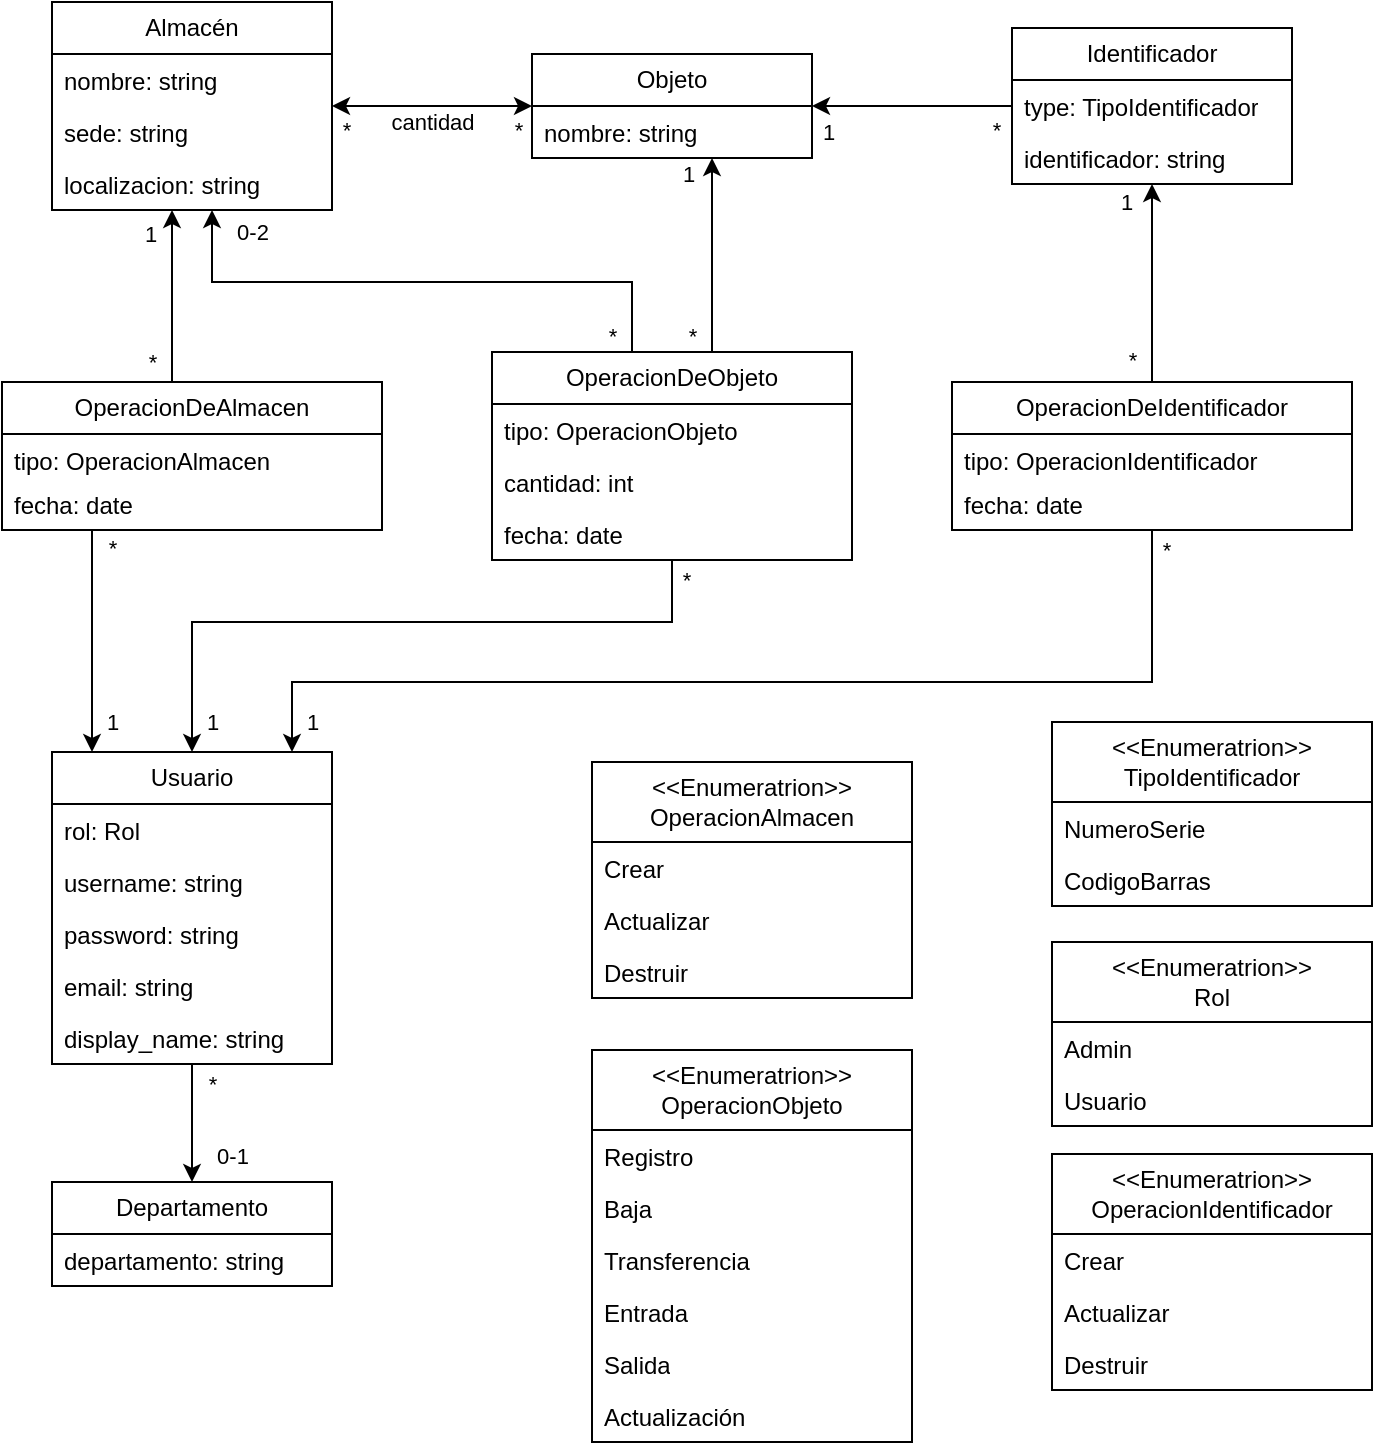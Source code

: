 <mxfile version="24.9.0">
  <diagram name="Página-1" id="jJZ8E01CiKuCelBkgdSJ">
    <mxGraphModel dx="1050" dy="522" grid="1" gridSize="10" guides="1" tooltips="1" connect="1" arrows="1" fold="1" page="1" pageScale="1" pageWidth="827" pageHeight="1169" math="0" shadow="0">
      <root>
        <mxCell id="0" />
        <mxCell id="1" parent="0" />
        <mxCell id="QyNotcD1EDLYbzZCe2Gu-83" style="edgeStyle=orthogonalEdgeStyle;rounded=0;orthogonalLoop=1;jettySize=auto;html=1;" parent="1" source="QyNotcD1EDLYbzZCe2Gu-5" target="QyNotcD1EDLYbzZCe2Gu-17" edge="1">
          <mxGeometry relative="1" as="geometry">
            <Array as="points">
              <mxPoint x="630" y="350" />
              <mxPoint x="630" y="350" />
            </Array>
          </mxGeometry>
        </mxCell>
        <mxCell id="QyNotcD1EDLYbzZCe2Gu-95" value="1" style="edgeLabel;html=1;align=center;verticalAlign=middle;resizable=0;points=[];" parent="QyNotcD1EDLYbzZCe2Gu-83" connectable="0" vertex="1">
          <mxGeometry x="0.834" relative="1" as="geometry">
            <mxPoint x="-13" y="1" as="offset" />
          </mxGeometry>
        </mxCell>
        <mxCell id="QyNotcD1EDLYbzZCe2Gu-96" value="*" style="edgeLabel;html=1;align=center;verticalAlign=middle;resizable=0;points=[];" parent="QyNotcD1EDLYbzZCe2Gu-83" connectable="0" vertex="1">
          <mxGeometry x="-0.782" y="3" relative="1" as="geometry">
            <mxPoint x="-7" as="offset" />
          </mxGeometry>
        </mxCell>
        <mxCell id="QyNotcD1EDLYbzZCe2Gu-84" style="edgeStyle=orthogonalEdgeStyle;rounded=0;orthogonalLoop=1;jettySize=auto;html=1;" parent="1" source="QyNotcD1EDLYbzZCe2Gu-5" target="QyNotcD1EDLYbzZCe2Gu-13" edge="1">
          <mxGeometry relative="1" as="geometry">
            <Array as="points">
              <mxPoint x="630" y="550" />
              <mxPoint x="200" y="550" />
            </Array>
          </mxGeometry>
        </mxCell>
        <mxCell id="QyNotcD1EDLYbzZCe2Gu-99" value="1" style="edgeLabel;html=1;align=center;verticalAlign=middle;resizable=0;points=[];" parent="QyNotcD1EDLYbzZCe2Gu-84" connectable="0" vertex="1">
          <mxGeometry x="0.944" relative="1" as="geometry">
            <mxPoint x="10" as="offset" />
          </mxGeometry>
        </mxCell>
        <mxCell id="QyNotcD1EDLYbzZCe2Gu-100" value="*" style="edgeLabel;html=1;align=center;verticalAlign=middle;resizable=0;points=[];" parent="QyNotcD1EDLYbzZCe2Gu-84" connectable="0" vertex="1">
          <mxGeometry x="-0.96" y="2" relative="1" as="geometry">
            <mxPoint x="5" y="-1" as="offset" />
          </mxGeometry>
        </mxCell>
        <mxCell id="QyNotcD1EDLYbzZCe2Gu-5" value="OperacionDeIdentificador" style="swimlane;fontStyle=0;childLayout=stackLayout;horizontal=1;startSize=26;fillColor=none;horizontalStack=0;resizeParent=1;resizeParentMax=0;resizeLast=0;collapsible=1;marginBottom=0;whiteSpace=wrap;html=1;" parent="1" vertex="1">
          <mxGeometry x="530" y="400" width="200" height="74" as="geometry" />
        </mxCell>
        <mxCell id="QyNotcD1EDLYbzZCe2Gu-6" value="tipo: OperacionIdentificador" style="text;strokeColor=none;fillColor=none;align=left;verticalAlign=top;spacingLeft=4;spacingRight=4;overflow=hidden;rotatable=0;points=[[0,0.5],[1,0.5]];portConstraint=eastwest;whiteSpace=wrap;html=1;" parent="QyNotcD1EDLYbzZCe2Gu-5" vertex="1">
          <mxGeometry y="26" width="200" height="22" as="geometry" />
        </mxCell>
        <mxCell id="QyNotcD1EDLYbzZCe2Gu-7" value="fecha: date" style="text;strokeColor=none;fillColor=none;align=left;verticalAlign=top;spacingLeft=4;spacingRight=4;overflow=hidden;rotatable=0;points=[[0,0.5],[1,0.5]];portConstraint=eastwest;whiteSpace=wrap;html=1;" parent="QyNotcD1EDLYbzZCe2Gu-5" vertex="1">
          <mxGeometry y="48" width="200" height="26" as="geometry" />
        </mxCell>
        <mxCell id="QyNotcD1EDLYbzZCe2Gu-50" style="edgeStyle=orthogonalEdgeStyle;rounded=0;orthogonalLoop=1;jettySize=auto;html=1;entryX=0.5;entryY=0;entryDx=0;entryDy=0;" parent="1" source="QyNotcD1EDLYbzZCe2Gu-13" target="QyNotcD1EDLYbzZCe2Gu-37" edge="1">
          <mxGeometry relative="1" as="geometry" />
        </mxCell>
        <mxCell id="QyNotcD1EDLYbzZCe2Gu-51" value="0-1" style="edgeLabel;html=1;align=center;verticalAlign=middle;resizable=0;points=[];" parent="QyNotcD1EDLYbzZCe2Gu-50" connectable="0" vertex="1">
          <mxGeometry x="0.571" y="2" relative="1" as="geometry">
            <mxPoint x="18" y="-1" as="offset" />
          </mxGeometry>
        </mxCell>
        <mxCell id="QyNotcD1EDLYbzZCe2Gu-85" value="*" style="edgeLabel;html=1;align=center;verticalAlign=middle;resizable=0;points=[];" parent="QyNotcD1EDLYbzZCe2Gu-50" connectable="0" vertex="1">
          <mxGeometry x="-0.672" y="-1" relative="1" as="geometry">
            <mxPoint x="11" as="offset" />
          </mxGeometry>
        </mxCell>
        <mxCell id="QyNotcD1EDLYbzZCe2Gu-13" value="Usuario" style="swimlane;fontStyle=0;childLayout=stackLayout;horizontal=1;startSize=26;fillColor=none;horizontalStack=0;resizeParent=1;resizeParentMax=0;resizeLast=0;collapsible=1;marginBottom=0;whiteSpace=wrap;html=1;" parent="1" vertex="1">
          <mxGeometry x="80" y="585" width="140" height="156" as="geometry" />
        </mxCell>
        <mxCell id="QyNotcD1EDLYbzZCe2Gu-15" value="rol: Rol" style="text;strokeColor=none;fillColor=none;align=left;verticalAlign=top;spacingLeft=4;spacingRight=4;overflow=hidden;rotatable=0;points=[[0,0.5],[1,0.5]];portConstraint=eastwest;whiteSpace=wrap;html=1;" parent="QyNotcD1EDLYbzZCe2Gu-13" vertex="1">
          <mxGeometry y="26" width="140" height="26" as="geometry" />
        </mxCell>
        <mxCell id="QyNotcD1EDLYbzZCe2Gu-47" value="username: string" style="text;strokeColor=none;fillColor=none;align=left;verticalAlign=top;spacingLeft=4;spacingRight=4;overflow=hidden;rotatable=0;points=[[0,0.5],[1,0.5]];portConstraint=eastwest;whiteSpace=wrap;html=1;" parent="QyNotcD1EDLYbzZCe2Gu-13" vertex="1">
          <mxGeometry y="52" width="140" height="26" as="geometry" />
        </mxCell>
        <mxCell id="QyNotcD1EDLYbzZCe2Gu-16" value="password: string" style="text;strokeColor=none;fillColor=none;align=left;verticalAlign=top;spacingLeft=4;spacingRight=4;overflow=hidden;rotatable=0;points=[[0,0.5],[1,0.5]];portConstraint=eastwest;whiteSpace=wrap;html=1;" parent="QyNotcD1EDLYbzZCe2Gu-13" vertex="1">
          <mxGeometry y="78" width="140" height="26" as="geometry" />
        </mxCell>
        <mxCell id="QyNotcD1EDLYbzZCe2Gu-45" value="email: string" style="text;strokeColor=none;fillColor=none;align=left;verticalAlign=top;spacingLeft=4;spacingRight=4;overflow=hidden;rotatable=0;points=[[0,0.5],[1,0.5]];portConstraint=eastwest;whiteSpace=wrap;html=1;" parent="QyNotcD1EDLYbzZCe2Gu-13" vertex="1">
          <mxGeometry y="104" width="140" height="26" as="geometry" />
        </mxCell>
        <mxCell id="QyNotcD1EDLYbzZCe2Gu-48" value="display_name: string" style="text;strokeColor=none;fillColor=none;align=left;verticalAlign=top;spacingLeft=4;spacingRight=4;overflow=hidden;rotatable=0;points=[[0,0.5],[1,0.5]];portConstraint=eastwest;whiteSpace=wrap;html=1;" parent="QyNotcD1EDLYbzZCe2Gu-13" vertex="1">
          <mxGeometry y="130" width="140" height="26" as="geometry" />
        </mxCell>
        <mxCell id="QyNotcD1EDLYbzZCe2Gu-76" style="edgeStyle=orthogonalEdgeStyle;rounded=0;orthogonalLoop=1;jettySize=auto;html=1;" parent="1" source="QyNotcD1EDLYbzZCe2Gu-17" target="QyNotcD1EDLYbzZCe2Gu-21" edge="1">
          <mxGeometry relative="1" as="geometry" />
        </mxCell>
        <mxCell id="QyNotcD1EDLYbzZCe2Gu-104" value="1" style="edgeLabel;html=1;align=center;verticalAlign=middle;resizable=0;points=[];" parent="QyNotcD1EDLYbzZCe2Gu-76" connectable="0" vertex="1">
          <mxGeometry x="0.873" relative="1" as="geometry">
            <mxPoint x="1" y="13" as="offset" />
          </mxGeometry>
        </mxCell>
        <mxCell id="QyNotcD1EDLYbzZCe2Gu-105" value="*" style="edgeLabel;html=1;align=center;verticalAlign=middle;resizable=0;points=[];" parent="QyNotcD1EDLYbzZCe2Gu-76" connectable="0" vertex="1">
          <mxGeometry x="-0.777" y="-1" relative="1" as="geometry">
            <mxPoint x="3" y="13" as="offset" />
          </mxGeometry>
        </mxCell>
        <mxCell id="QyNotcD1EDLYbzZCe2Gu-17" value="Identificador" style="swimlane;fontStyle=0;childLayout=stackLayout;horizontal=1;startSize=26;fillColor=none;horizontalStack=0;resizeParent=1;resizeParentMax=0;resizeLast=0;collapsible=1;marginBottom=0;whiteSpace=wrap;html=1;" parent="1" vertex="1">
          <mxGeometry x="560" y="223" width="140" height="78" as="geometry" />
        </mxCell>
        <mxCell id="QyNotcD1EDLYbzZCe2Gu-18" value="type: TipoIdentificador" style="text;strokeColor=none;fillColor=none;align=left;verticalAlign=top;spacingLeft=4;spacingRight=4;overflow=hidden;rotatable=0;points=[[0,0.5],[1,0.5]];portConstraint=eastwest;whiteSpace=wrap;html=1;" parent="QyNotcD1EDLYbzZCe2Gu-17" vertex="1">
          <mxGeometry y="26" width="140" height="26" as="geometry" />
        </mxCell>
        <mxCell id="QyNotcD1EDLYbzZCe2Gu-19" value="identificador: string" style="text;strokeColor=none;fillColor=none;align=left;verticalAlign=top;spacingLeft=4;spacingRight=4;overflow=hidden;rotatable=0;points=[[0,0.5],[1,0.5]];portConstraint=eastwest;whiteSpace=wrap;html=1;" parent="QyNotcD1EDLYbzZCe2Gu-17" vertex="1">
          <mxGeometry y="52" width="140" height="26" as="geometry" />
        </mxCell>
        <mxCell id="QyNotcD1EDLYbzZCe2Gu-60" style="edgeStyle=orthogonalEdgeStyle;rounded=0;orthogonalLoop=1;jettySize=auto;html=1;startArrow=classic;startFill=1;" parent="1" source="QyNotcD1EDLYbzZCe2Gu-21" target="QyNotcD1EDLYbzZCe2Gu-25" edge="1">
          <mxGeometry relative="1" as="geometry">
            <Array as="points">
              <mxPoint x="250" y="262" />
              <mxPoint x="250" y="262" />
            </Array>
          </mxGeometry>
        </mxCell>
        <mxCell id="QyNotcD1EDLYbzZCe2Gu-77" value="cantidad" style="edgeLabel;html=1;align=center;verticalAlign=middle;resizable=0;points=[];" parent="QyNotcD1EDLYbzZCe2Gu-60" connectable="0" vertex="1">
          <mxGeometry x="0.28" y="1" relative="1" as="geometry">
            <mxPoint x="14" y="7" as="offset" />
          </mxGeometry>
        </mxCell>
        <mxCell id="QyNotcD1EDLYbzZCe2Gu-102" value="*" style="edgeLabel;html=1;align=center;verticalAlign=middle;resizable=0;points=[];" parent="QyNotcD1EDLYbzZCe2Gu-60" connectable="0" vertex="1">
          <mxGeometry x="0.87" y="-1" relative="1" as="geometry">
            <mxPoint y="13" as="offset" />
          </mxGeometry>
        </mxCell>
        <mxCell id="QyNotcD1EDLYbzZCe2Gu-103" value="*" style="edgeLabel;html=1;align=center;verticalAlign=middle;resizable=0;points=[];" parent="QyNotcD1EDLYbzZCe2Gu-60" connectable="0" vertex="1">
          <mxGeometry x="-0.775" y="1" relative="1" as="geometry">
            <mxPoint x="4" y="11" as="offset" />
          </mxGeometry>
        </mxCell>
        <mxCell id="QyNotcD1EDLYbzZCe2Gu-21" value="Objeto" style="swimlane;fontStyle=0;childLayout=stackLayout;horizontal=1;startSize=26;fillColor=none;horizontalStack=0;resizeParent=1;resizeParentMax=0;resizeLast=0;collapsible=1;marginBottom=0;whiteSpace=wrap;html=1;" parent="1" vertex="1">
          <mxGeometry x="320" y="236" width="140" height="52" as="geometry" />
        </mxCell>
        <mxCell id="QyNotcD1EDLYbzZCe2Gu-22" value="nombre: string" style="text;strokeColor=none;fillColor=none;align=left;verticalAlign=top;spacingLeft=4;spacingRight=4;overflow=hidden;rotatable=0;points=[[0,0.5],[1,0.5]];portConstraint=eastwest;whiteSpace=wrap;html=1;" parent="QyNotcD1EDLYbzZCe2Gu-21" vertex="1">
          <mxGeometry y="26" width="140" height="26" as="geometry" />
        </mxCell>
        <mxCell id="QyNotcD1EDLYbzZCe2Gu-25" value="Almacén" style="swimlane;fontStyle=0;childLayout=stackLayout;horizontal=1;startSize=26;fillColor=none;horizontalStack=0;resizeParent=1;resizeParentMax=0;resizeLast=0;collapsible=1;marginBottom=0;whiteSpace=wrap;html=1;" parent="1" vertex="1">
          <mxGeometry x="80" y="210" width="140" height="104" as="geometry" />
        </mxCell>
        <mxCell id="QyNotcD1EDLYbzZCe2Gu-26" value="nombre: string" style="text;strokeColor=none;fillColor=none;align=left;verticalAlign=top;spacingLeft=4;spacingRight=4;overflow=hidden;rotatable=0;points=[[0,0.5],[1,0.5]];portConstraint=eastwest;whiteSpace=wrap;html=1;" parent="QyNotcD1EDLYbzZCe2Gu-25" vertex="1">
          <mxGeometry y="26" width="140" height="26" as="geometry" />
        </mxCell>
        <mxCell id="QyNotcD1EDLYbzZCe2Gu-27" value="sede: string" style="text;strokeColor=none;fillColor=none;align=left;verticalAlign=top;spacingLeft=4;spacingRight=4;overflow=hidden;rotatable=0;points=[[0,0.5],[1,0.5]];portConstraint=eastwest;whiteSpace=wrap;html=1;" parent="QyNotcD1EDLYbzZCe2Gu-25" vertex="1">
          <mxGeometry y="52" width="140" height="26" as="geometry" />
        </mxCell>
        <mxCell id="QyNotcD1EDLYbzZCe2Gu-61" value="localizacion: string" style="text;strokeColor=none;fillColor=none;align=left;verticalAlign=top;spacingLeft=4;spacingRight=4;overflow=hidden;rotatable=0;points=[[0,0.5],[1,0.5]];portConstraint=eastwest;whiteSpace=wrap;html=1;" parent="QyNotcD1EDLYbzZCe2Gu-25" vertex="1">
          <mxGeometry y="78" width="140" height="26" as="geometry" />
        </mxCell>
        <mxCell id="QyNotcD1EDLYbzZCe2Gu-59" style="edgeStyle=orthogonalEdgeStyle;rounded=0;orthogonalLoop=1;jettySize=auto;html=1;" parent="1" source="QyNotcD1EDLYbzZCe2Gu-29" target="QyNotcD1EDLYbzZCe2Gu-21" edge="1">
          <mxGeometry relative="1" as="geometry">
            <Array as="points">
              <mxPoint x="410" y="350" />
              <mxPoint x="410" y="350" />
            </Array>
          </mxGeometry>
        </mxCell>
        <mxCell id="QyNotcD1EDLYbzZCe2Gu-92" value="1" style="edgeLabel;html=1;align=center;verticalAlign=middle;resizable=0;points=[];" parent="QyNotcD1EDLYbzZCe2Gu-59" connectable="0" vertex="1">
          <mxGeometry x="0.838" y="1" relative="1" as="geometry">
            <mxPoint x="-11" as="offset" />
          </mxGeometry>
        </mxCell>
        <mxCell id="QyNotcD1EDLYbzZCe2Gu-93" value="*" style="edgeLabel;html=1;align=center;verticalAlign=middle;resizable=0;points=[];" parent="QyNotcD1EDLYbzZCe2Gu-59" connectable="0" vertex="1">
          <mxGeometry x="-0.724" y="1" relative="1" as="geometry">
            <mxPoint x="-9" y="5" as="offset" />
          </mxGeometry>
        </mxCell>
        <mxCell id="QyNotcD1EDLYbzZCe2Gu-68" style="edgeStyle=orthogonalEdgeStyle;rounded=0;orthogonalLoop=1;jettySize=auto;html=1;" parent="1" source="QyNotcD1EDLYbzZCe2Gu-29" target="QyNotcD1EDLYbzZCe2Gu-13" edge="1">
          <mxGeometry relative="1" as="geometry">
            <Array as="points">
              <mxPoint x="390" y="520" />
              <mxPoint x="150" y="520" />
            </Array>
          </mxGeometry>
        </mxCell>
        <mxCell id="QyNotcD1EDLYbzZCe2Gu-97" value="1" style="edgeLabel;html=1;align=center;verticalAlign=middle;resizable=0;points=[];" parent="QyNotcD1EDLYbzZCe2Gu-68" connectable="0" vertex="1">
          <mxGeometry x="0.908" y="1" relative="1" as="geometry">
            <mxPoint x="9" as="offset" />
          </mxGeometry>
        </mxCell>
        <mxCell id="QyNotcD1EDLYbzZCe2Gu-98" value="*" style="edgeLabel;html=1;align=center;verticalAlign=middle;resizable=0;points=[];" parent="QyNotcD1EDLYbzZCe2Gu-68" connectable="0" vertex="1">
          <mxGeometry x="-0.939" y="1" relative="1" as="geometry">
            <mxPoint x="6" as="offset" />
          </mxGeometry>
        </mxCell>
        <mxCell id="QyNotcD1EDLYbzZCe2Gu-73" style="edgeStyle=orthogonalEdgeStyle;rounded=0;orthogonalLoop=1;jettySize=auto;html=1;" parent="1" source="QyNotcD1EDLYbzZCe2Gu-29" target="QyNotcD1EDLYbzZCe2Gu-25" edge="1">
          <mxGeometry relative="1" as="geometry">
            <Array as="points">
              <mxPoint x="370" y="350" />
              <mxPoint x="160" y="350" />
            </Array>
          </mxGeometry>
        </mxCell>
        <mxCell id="QyNotcD1EDLYbzZCe2Gu-90" value="0-2" style="edgeLabel;html=1;align=center;verticalAlign=middle;resizable=0;points=[];" parent="QyNotcD1EDLYbzZCe2Gu-73" connectable="0" vertex="1">
          <mxGeometry x="0.923" y="-2" relative="1" as="geometry">
            <mxPoint x="18" as="offset" />
          </mxGeometry>
        </mxCell>
        <mxCell id="QyNotcD1EDLYbzZCe2Gu-91" value="*" style="edgeLabel;html=1;align=center;verticalAlign=middle;resizable=0;points=[];" parent="QyNotcD1EDLYbzZCe2Gu-73" connectable="0" vertex="1">
          <mxGeometry x="-0.941" relative="1" as="geometry">
            <mxPoint x="-10" as="offset" />
          </mxGeometry>
        </mxCell>
        <mxCell id="QyNotcD1EDLYbzZCe2Gu-29" value="OperacionDeObjeto" style="swimlane;fontStyle=0;childLayout=stackLayout;horizontal=1;startSize=26;fillColor=none;horizontalStack=0;resizeParent=1;resizeParentMax=0;resizeLast=0;collapsible=1;marginBottom=0;whiteSpace=wrap;html=1;" parent="1" vertex="1">
          <mxGeometry x="300" y="385" width="180" height="104" as="geometry" />
        </mxCell>
        <mxCell id="QyNotcD1EDLYbzZCe2Gu-31" value="tipo: OperacionObjeto" style="text;strokeColor=none;fillColor=none;align=left;verticalAlign=top;spacingLeft=4;spacingRight=4;overflow=hidden;rotatable=0;points=[[0,0.5],[1,0.5]];portConstraint=eastwest;whiteSpace=wrap;html=1;" parent="QyNotcD1EDLYbzZCe2Gu-29" vertex="1">
          <mxGeometry y="26" width="180" height="26" as="geometry" />
        </mxCell>
        <mxCell id="QyNotcD1EDLYbzZCe2Gu-74" value="cantidad: int" style="text;strokeColor=none;fillColor=none;align=left;verticalAlign=top;spacingLeft=4;spacingRight=4;overflow=hidden;rotatable=0;points=[[0,0.5],[1,0.5]];portConstraint=eastwest;whiteSpace=wrap;html=1;" parent="QyNotcD1EDLYbzZCe2Gu-29" vertex="1">
          <mxGeometry y="52" width="180" height="26" as="geometry" />
        </mxCell>
        <mxCell id="QyNotcD1EDLYbzZCe2Gu-32" value="fecha: date" style="text;strokeColor=none;fillColor=none;align=left;verticalAlign=top;spacingLeft=4;spacingRight=4;overflow=hidden;rotatable=0;points=[[0,0.5],[1,0.5]];portConstraint=eastwest;whiteSpace=wrap;html=1;" parent="QyNotcD1EDLYbzZCe2Gu-29" vertex="1">
          <mxGeometry y="78" width="180" height="26" as="geometry" />
        </mxCell>
        <mxCell id="QyNotcD1EDLYbzZCe2Gu-56" style="edgeStyle=orthogonalEdgeStyle;rounded=0;orthogonalLoop=1;jettySize=auto;html=1;" parent="1" source="QyNotcD1EDLYbzZCe2Gu-33" target="QyNotcD1EDLYbzZCe2Gu-25" edge="1">
          <mxGeometry relative="1" as="geometry">
            <Array as="points">
              <mxPoint x="140" y="360" />
              <mxPoint x="140" y="360" />
            </Array>
          </mxGeometry>
        </mxCell>
        <mxCell id="QyNotcD1EDLYbzZCe2Gu-88" value="1" style="edgeLabel;html=1;align=center;verticalAlign=middle;resizable=0;points=[];" parent="QyNotcD1EDLYbzZCe2Gu-56" connectable="0" vertex="1">
          <mxGeometry x="0.788" y="1" relative="1" as="geometry">
            <mxPoint x="-10" y="3" as="offset" />
          </mxGeometry>
        </mxCell>
        <mxCell id="QyNotcD1EDLYbzZCe2Gu-89" value="*" style="edgeLabel;html=1;align=center;verticalAlign=middle;resizable=0;points=[];" parent="QyNotcD1EDLYbzZCe2Gu-56" connectable="0" vertex="1">
          <mxGeometry x="-0.756" relative="1" as="geometry">
            <mxPoint x="-10" as="offset" />
          </mxGeometry>
        </mxCell>
        <mxCell id="QyNotcD1EDLYbzZCe2Gu-58" style="edgeStyle=orthogonalEdgeStyle;rounded=0;orthogonalLoop=1;jettySize=auto;html=1;" parent="1" source="QyNotcD1EDLYbzZCe2Gu-33" target="QyNotcD1EDLYbzZCe2Gu-13" edge="1">
          <mxGeometry relative="1" as="geometry">
            <Array as="points">
              <mxPoint x="100" y="560" />
              <mxPoint x="100" y="560" />
            </Array>
          </mxGeometry>
        </mxCell>
        <mxCell id="QyNotcD1EDLYbzZCe2Gu-86" value="1" style="edgeLabel;html=1;align=center;verticalAlign=middle;resizable=0;points=[];" parent="QyNotcD1EDLYbzZCe2Gu-58" connectable="0" vertex="1">
          <mxGeometry x="0.877" y="-1" relative="1" as="geometry">
            <mxPoint x="11" y="-8" as="offset" />
          </mxGeometry>
        </mxCell>
        <mxCell id="QyNotcD1EDLYbzZCe2Gu-87" value="*" style="edgeLabel;html=1;align=center;verticalAlign=middle;resizable=0;points=[];" parent="QyNotcD1EDLYbzZCe2Gu-58" connectable="0" vertex="1">
          <mxGeometry x="-0.841" y="2" relative="1" as="geometry">
            <mxPoint x="8" as="offset" />
          </mxGeometry>
        </mxCell>
        <mxCell id="QyNotcD1EDLYbzZCe2Gu-33" value="OperacionDeAlmacen" style="swimlane;fontStyle=0;childLayout=stackLayout;horizontal=1;startSize=26;fillColor=none;horizontalStack=0;resizeParent=1;resizeParentMax=0;resizeLast=0;collapsible=1;marginBottom=0;whiteSpace=wrap;html=1;" parent="1" vertex="1">
          <mxGeometry x="55" y="400" width="190" height="74" as="geometry" />
        </mxCell>
        <mxCell id="QyNotcD1EDLYbzZCe2Gu-34" value="tipo: OperacionAlmacen" style="text;strokeColor=none;fillColor=none;align=left;verticalAlign=top;spacingLeft=4;spacingRight=4;overflow=hidden;rotatable=0;points=[[0,0.5],[1,0.5]];portConstraint=eastwest;whiteSpace=wrap;html=1;" parent="QyNotcD1EDLYbzZCe2Gu-33" vertex="1">
          <mxGeometry y="26" width="190" height="22" as="geometry" />
        </mxCell>
        <mxCell id="QyNotcD1EDLYbzZCe2Gu-35" value="fecha: date" style="text;strokeColor=none;fillColor=none;align=left;verticalAlign=top;spacingLeft=4;spacingRight=4;overflow=hidden;rotatable=0;points=[[0,0.5],[1,0.5]];portConstraint=eastwest;whiteSpace=wrap;html=1;" parent="QyNotcD1EDLYbzZCe2Gu-33" vertex="1">
          <mxGeometry y="48" width="190" height="26" as="geometry" />
        </mxCell>
        <mxCell id="QyNotcD1EDLYbzZCe2Gu-37" value="Departamento" style="swimlane;fontStyle=0;childLayout=stackLayout;horizontal=1;startSize=26;fillColor=none;horizontalStack=0;resizeParent=1;resizeParentMax=0;resizeLast=0;collapsible=1;marginBottom=0;whiteSpace=wrap;html=1;" parent="1" vertex="1">
          <mxGeometry x="80" y="800" width="140" height="52" as="geometry" />
        </mxCell>
        <mxCell id="QyNotcD1EDLYbzZCe2Gu-38" value="departamento: string" style="text;strokeColor=none;fillColor=none;align=left;verticalAlign=top;spacingLeft=4;spacingRight=4;overflow=hidden;rotatable=0;points=[[0,0.5],[1,0.5]];portConstraint=eastwest;whiteSpace=wrap;html=1;" parent="QyNotcD1EDLYbzZCe2Gu-37" vertex="1">
          <mxGeometry y="26" width="140" height="26" as="geometry" />
        </mxCell>
        <mxCell id="QyNotcD1EDLYbzZCe2Gu-41" value="&lt;div&gt;&amp;lt;&amp;lt;Enumeratrion&amp;gt;&amp;gt;&lt;/div&gt;Rol" style="swimlane;fontStyle=0;childLayout=stackLayout;horizontal=1;startSize=40;fillColor=none;horizontalStack=0;resizeParent=1;resizeParentMax=0;resizeLast=0;collapsible=1;marginBottom=0;whiteSpace=wrap;html=1;" parent="1" vertex="1">
          <mxGeometry x="580" y="680" width="160" height="92" as="geometry" />
        </mxCell>
        <mxCell id="QyNotcD1EDLYbzZCe2Gu-42" value="Admin" style="text;strokeColor=none;fillColor=none;align=left;verticalAlign=top;spacingLeft=4;spacingRight=4;overflow=hidden;rotatable=0;points=[[0,0.5],[1,0.5]];portConstraint=eastwest;whiteSpace=wrap;html=1;" parent="QyNotcD1EDLYbzZCe2Gu-41" vertex="1">
          <mxGeometry y="40" width="160" height="26" as="geometry" />
        </mxCell>
        <mxCell id="QyNotcD1EDLYbzZCe2Gu-43" value="Usuario" style="text;strokeColor=none;fillColor=none;align=left;verticalAlign=top;spacingLeft=4;spacingRight=4;overflow=hidden;rotatable=0;points=[[0,0.5],[1,0.5]];portConstraint=eastwest;whiteSpace=wrap;html=1;" parent="QyNotcD1EDLYbzZCe2Gu-41" vertex="1">
          <mxGeometry y="66" width="160" height="26" as="geometry" />
        </mxCell>
        <mxCell id="QyNotcD1EDLYbzZCe2Gu-52" value="&lt;div&gt;&amp;lt;&amp;lt;Enumeratrion&amp;gt;&amp;gt;&lt;/div&gt;OperacionAlmacen" style="swimlane;fontStyle=0;childLayout=stackLayout;horizontal=1;startSize=40;fillColor=none;horizontalStack=0;resizeParent=1;resizeParentMax=0;resizeLast=0;collapsible=1;marginBottom=0;whiteSpace=wrap;html=1;" parent="1" vertex="1">
          <mxGeometry x="350" y="590" width="160" height="118" as="geometry" />
        </mxCell>
        <mxCell id="QyNotcD1EDLYbzZCe2Gu-53" value="Crear" style="text;strokeColor=none;fillColor=none;align=left;verticalAlign=top;spacingLeft=4;spacingRight=4;overflow=hidden;rotatable=0;points=[[0,0.5],[1,0.5]];portConstraint=eastwest;whiteSpace=wrap;html=1;" parent="QyNotcD1EDLYbzZCe2Gu-52" vertex="1">
          <mxGeometry y="40" width="160" height="26" as="geometry" />
        </mxCell>
        <mxCell id="QyNotcD1EDLYbzZCe2Gu-54" value="Actualizar" style="text;strokeColor=none;fillColor=none;align=left;verticalAlign=top;spacingLeft=4;spacingRight=4;overflow=hidden;rotatable=0;points=[[0,0.5],[1,0.5]];portConstraint=eastwest;whiteSpace=wrap;html=1;" parent="QyNotcD1EDLYbzZCe2Gu-52" vertex="1">
          <mxGeometry y="66" width="160" height="26" as="geometry" />
        </mxCell>
        <mxCell id="QyNotcD1EDLYbzZCe2Gu-55" value="Destruir" style="text;strokeColor=none;fillColor=none;align=left;verticalAlign=top;spacingLeft=4;spacingRight=4;overflow=hidden;rotatable=0;points=[[0,0.5],[1,0.5]];portConstraint=eastwest;whiteSpace=wrap;html=1;" parent="QyNotcD1EDLYbzZCe2Gu-52" vertex="1">
          <mxGeometry y="92" width="160" height="26" as="geometry" />
        </mxCell>
        <mxCell id="QyNotcD1EDLYbzZCe2Gu-62" value="&lt;div&gt;&amp;lt;&amp;lt;Enumeratrion&amp;gt;&amp;gt;&lt;/div&gt;OperacionObjeto" style="swimlane;fontStyle=0;childLayout=stackLayout;horizontal=1;startSize=40;fillColor=none;horizontalStack=0;resizeParent=1;resizeParentMax=0;resizeLast=0;collapsible=1;marginBottom=0;whiteSpace=wrap;html=1;" parent="1" vertex="1">
          <mxGeometry x="350" y="734" width="160" height="196" as="geometry" />
        </mxCell>
        <mxCell id="QyNotcD1EDLYbzZCe2Gu-63" value="Registro" style="text;strokeColor=none;fillColor=none;align=left;verticalAlign=top;spacingLeft=4;spacingRight=4;overflow=hidden;rotatable=0;points=[[0,0.5],[1,0.5]];portConstraint=eastwest;whiteSpace=wrap;html=1;" parent="QyNotcD1EDLYbzZCe2Gu-62" vertex="1">
          <mxGeometry y="40" width="160" height="26" as="geometry" />
        </mxCell>
        <mxCell id="QyNotcD1EDLYbzZCe2Gu-64" value="Baja" style="text;strokeColor=none;fillColor=none;align=left;verticalAlign=top;spacingLeft=4;spacingRight=4;overflow=hidden;rotatable=0;points=[[0,0.5],[1,0.5]];portConstraint=eastwest;whiteSpace=wrap;html=1;" parent="QyNotcD1EDLYbzZCe2Gu-62" vertex="1">
          <mxGeometry y="66" width="160" height="26" as="geometry" />
        </mxCell>
        <mxCell id="QyNotcD1EDLYbzZCe2Gu-65" value="Transferencia" style="text;strokeColor=none;fillColor=none;align=left;verticalAlign=top;spacingLeft=4;spacingRight=4;overflow=hidden;rotatable=0;points=[[0,0.5],[1,0.5]];portConstraint=eastwest;whiteSpace=wrap;html=1;" parent="QyNotcD1EDLYbzZCe2Gu-62" vertex="1">
          <mxGeometry y="92" width="160" height="26" as="geometry" />
        </mxCell>
        <mxCell id="QyNotcD1EDLYbzZCe2Gu-66" value="Entrada" style="text;strokeColor=none;fillColor=none;align=left;verticalAlign=top;spacingLeft=4;spacingRight=4;overflow=hidden;rotatable=0;points=[[0,0.5],[1,0.5]];portConstraint=eastwest;whiteSpace=wrap;html=1;" parent="QyNotcD1EDLYbzZCe2Gu-62" vertex="1">
          <mxGeometry y="118" width="160" height="26" as="geometry" />
        </mxCell>
        <mxCell id="4P6EJPldabyc-KZVyooO-1" value="Salida" style="text;strokeColor=none;fillColor=none;align=left;verticalAlign=top;spacingLeft=4;spacingRight=4;overflow=hidden;rotatable=0;points=[[0,0.5],[1,0.5]];portConstraint=eastwest;whiteSpace=wrap;html=1;" vertex="1" parent="QyNotcD1EDLYbzZCe2Gu-62">
          <mxGeometry y="144" width="160" height="26" as="geometry" />
        </mxCell>
        <mxCell id="QyNotcD1EDLYbzZCe2Gu-67" value="Actualización" style="text;strokeColor=none;fillColor=none;align=left;verticalAlign=top;spacingLeft=4;spacingRight=4;overflow=hidden;rotatable=0;points=[[0,0.5],[1,0.5]];portConstraint=eastwest;whiteSpace=wrap;html=1;" parent="QyNotcD1EDLYbzZCe2Gu-62" vertex="1">
          <mxGeometry y="170" width="160" height="26" as="geometry" />
        </mxCell>
        <mxCell id="QyNotcD1EDLYbzZCe2Gu-69" value="&lt;div&gt;&amp;lt;&amp;lt;Enumeratrion&amp;gt;&amp;gt;&lt;/div&gt;OperacionIdentificador" style="swimlane;fontStyle=0;childLayout=stackLayout;horizontal=1;startSize=40;fillColor=none;horizontalStack=0;resizeParent=1;resizeParentMax=0;resizeLast=0;collapsible=1;marginBottom=0;whiteSpace=wrap;html=1;" parent="1" vertex="1">
          <mxGeometry x="580" y="786" width="160" height="118" as="geometry" />
        </mxCell>
        <mxCell id="QyNotcD1EDLYbzZCe2Gu-70" value="Crear" style="text;strokeColor=none;fillColor=none;align=left;verticalAlign=top;spacingLeft=4;spacingRight=4;overflow=hidden;rotatable=0;points=[[0,0.5],[1,0.5]];portConstraint=eastwest;whiteSpace=wrap;html=1;" parent="QyNotcD1EDLYbzZCe2Gu-69" vertex="1">
          <mxGeometry y="40" width="160" height="26" as="geometry" />
        </mxCell>
        <mxCell id="QyNotcD1EDLYbzZCe2Gu-71" value="Actualizar" style="text;strokeColor=none;fillColor=none;align=left;verticalAlign=top;spacingLeft=4;spacingRight=4;overflow=hidden;rotatable=0;points=[[0,0.5],[1,0.5]];portConstraint=eastwest;whiteSpace=wrap;html=1;" parent="QyNotcD1EDLYbzZCe2Gu-69" vertex="1">
          <mxGeometry y="66" width="160" height="26" as="geometry" />
        </mxCell>
        <mxCell id="QyNotcD1EDLYbzZCe2Gu-72" value="Destruir" style="text;strokeColor=none;fillColor=none;align=left;verticalAlign=top;spacingLeft=4;spacingRight=4;overflow=hidden;rotatable=0;points=[[0,0.5],[1,0.5]];portConstraint=eastwest;whiteSpace=wrap;html=1;" parent="QyNotcD1EDLYbzZCe2Gu-69" vertex="1">
          <mxGeometry y="92" width="160" height="26" as="geometry" />
        </mxCell>
        <mxCell id="QyNotcD1EDLYbzZCe2Gu-79" value="&lt;div&gt;&amp;lt;&amp;lt;Enumeratrion&amp;gt;&amp;gt;&lt;/div&gt;TipoIdentificador" style="swimlane;fontStyle=0;childLayout=stackLayout;horizontal=1;startSize=40;fillColor=none;horizontalStack=0;resizeParent=1;resizeParentMax=0;resizeLast=0;collapsible=1;marginBottom=0;whiteSpace=wrap;html=1;" parent="1" vertex="1">
          <mxGeometry x="580" y="570" width="160" height="92" as="geometry" />
        </mxCell>
        <mxCell id="QyNotcD1EDLYbzZCe2Gu-80" value="NumeroSerie" style="text;strokeColor=none;fillColor=none;align=left;verticalAlign=top;spacingLeft=4;spacingRight=4;overflow=hidden;rotatable=0;points=[[0,0.5],[1,0.5]];portConstraint=eastwest;whiteSpace=wrap;html=1;" parent="QyNotcD1EDLYbzZCe2Gu-79" vertex="1">
          <mxGeometry y="40" width="160" height="26" as="geometry" />
        </mxCell>
        <mxCell id="QyNotcD1EDLYbzZCe2Gu-81" value="CodigoBarras" style="text;strokeColor=none;fillColor=none;align=left;verticalAlign=top;spacingLeft=4;spacingRight=4;overflow=hidden;rotatable=0;points=[[0,0.5],[1,0.5]];portConstraint=eastwest;whiteSpace=wrap;html=1;" parent="QyNotcD1EDLYbzZCe2Gu-79" vertex="1">
          <mxGeometry y="66" width="160" height="26" as="geometry" />
        </mxCell>
      </root>
    </mxGraphModel>
  </diagram>
</mxfile>
